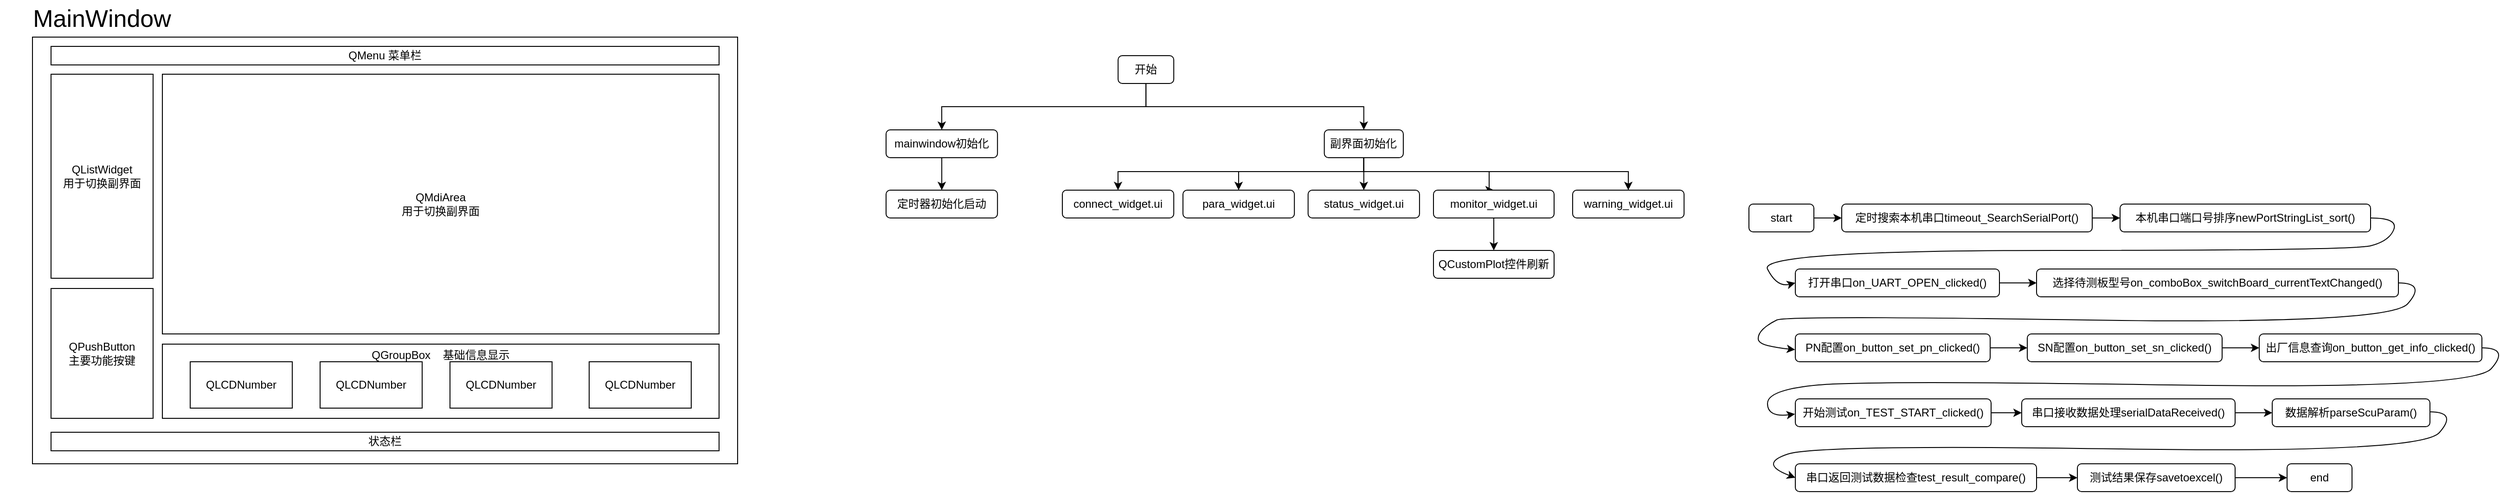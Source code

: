 <mxfile version="28.0.7">
  <diagram name="第 1 页" id="NeOZQ0dyBE4NOlgX1TNu">
    <mxGraphModel dx="1019" dy="531" grid="1" gridSize="10" guides="1" tooltips="1" connect="1" arrows="1" fold="1" page="1" pageScale="1" pageWidth="5000" pageHeight="5000" math="0" shadow="0">
      <root>
        <mxCell id="0" />
        <mxCell id="1" parent="0" />
        <mxCell id="uWLSrax9oehgRug97Yif-1" value="" style="rounded=0;whiteSpace=wrap;html=1;" vertex="1" parent="1">
          <mxGeometry x="110" y="70" width="760" height="460" as="geometry" />
        </mxCell>
        <mxCell id="uWLSrax9oehgRug97Yif-3" value="&lt;font style=&quot;font-size: 26px;&quot;&gt;MainWindow&lt;/font&gt;" style="text;html=1;align=center;verticalAlign=middle;whiteSpace=wrap;rounded=0;" vertex="1" parent="1">
          <mxGeometry x="75" y="30" width="220" height="40" as="geometry" />
        </mxCell>
        <mxCell id="uWLSrax9oehgRug97Yif-4" value="QListWidget&lt;br&gt;用于切换副界面" style="rounded=0;whiteSpace=wrap;html=1;" vertex="1" parent="1">
          <mxGeometry x="130" y="110" width="110" height="220" as="geometry" />
        </mxCell>
        <mxCell id="uWLSrax9oehgRug97Yif-5" value="状态栏" style="rounded=0;whiteSpace=wrap;html=1;" vertex="1" parent="1">
          <mxGeometry x="130" y="496" width="720" height="20" as="geometry" />
        </mxCell>
        <mxCell id="uWLSrax9oehgRug97Yif-6" value="QPushButton&lt;br&gt;主要功能按键" style="rounded=0;whiteSpace=wrap;html=1;" vertex="1" parent="1">
          <mxGeometry x="130" y="341" width="110" height="140" as="geometry" />
        </mxCell>
        <mxCell id="uWLSrax9oehgRug97Yif-7" value="QGroupBox&amp;nbsp; &amp;nbsp; 基础信息显示&lt;br&gt;&lt;br&gt;&lt;br&gt;&lt;br&gt;&lt;div&gt;&lt;br&gt;&lt;/div&gt;" style="rounded=0;whiteSpace=wrap;html=1;" vertex="1" parent="1">
          <mxGeometry x="250" y="401" width="600" height="80" as="geometry" />
        </mxCell>
        <mxCell id="uWLSrax9oehgRug97Yif-8" value="QLCDNumber" style="rounded=0;whiteSpace=wrap;html=1;" vertex="1" parent="1">
          <mxGeometry x="280" y="420" width="110" height="50" as="geometry" />
        </mxCell>
        <mxCell id="uWLSrax9oehgRug97Yif-9" value="QLCDNumber" style="rounded=0;whiteSpace=wrap;html=1;" vertex="1" parent="1">
          <mxGeometry x="420" y="420" width="110" height="50" as="geometry" />
        </mxCell>
        <mxCell id="uWLSrax9oehgRug97Yif-10" value="QLCDNumber" style="rounded=0;whiteSpace=wrap;html=1;" vertex="1" parent="1">
          <mxGeometry x="560" y="420" width="110" height="50" as="geometry" />
        </mxCell>
        <mxCell id="uWLSrax9oehgRug97Yif-11" value="QLCDNumber" style="rounded=0;whiteSpace=wrap;html=1;" vertex="1" parent="1">
          <mxGeometry x="710" y="420" width="110" height="50" as="geometry" />
        </mxCell>
        <mxCell id="uWLSrax9oehgRug97Yif-12" value="QMdiArea&lt;br&gt;用于切换副界面" style="rounded=0;whiteSpace=wrap;html=1;" vertex="1" parent="1">
          <mxGeometry x="250" y="110" width="600" height="280" as="geometry" />
        </mxCell>
        <mxCell id="uWLSrax9oehgRug97Yif-13" value="QMenu 菜单栏" style="rounded=0;whiteSpace=wrap;html=1;" vertex="1" parent="1">
          <mxGeometry x="130" y="80" width="720" height="20" as="geometry" />
        </mxCell>
        <mxCell id="uWLSrax9oehgRug97Yif-89" style="edgeStyle=orthogonalEdgeStyle;rounded=0;orthogonalLoop=1;jettySize=auto;html=1;exitX=0.5;exitY=1;exitDx=0;exitDy=0;entryX=0.5;entryY=0;entryDx=0;entryDy=0;" edge="1" parent="1" source="uWLSrax9oehgRug97Yif-18" target="uWLSrax9oehgRug97Yif-86">
          <mxGeometry relative="1" as="geometry" />
        </mxCell>
        <mxCell id="uWLSrax9oehgRug97Yif-90" style="edgeStyle=orthogonalEdgeStyle;rounded=0;orthogonalLoop=1;jettySize=auto;html=1;exitX=0.5;exitY=1;exitDx=0;exitDy=0;entryX=0.5;entryY=0;entryDx=0;entryDy=0;" edge="1" parent="1" source="uWLSrax9oehgRug97Yif-18" target="uWLSrax9oehgRug97Yif-25">
          <mxGeometry relative="1" as="geometry" />
        </mxCell>
        <mxCell id="uWLSrax9oehgRug97Yif-18" value="开始" style="rounded=1;whiteSpace=wrap;html=1;" vertex="1" parent="1">
          <mxGeometry x="1280.09" y="90" width="60" height="30" as="geometry" />
        </mxCell>
        <mxCell id="uWLSrax9oehgRug97Yif-91" style="edgeStyle=orthogonalEdgeStyle;rounded=0;orthogonalLoop=1;jettySize=auto;html=1;exitX=0.5;exitY=1;exitDx=0;exitDy=0;" edge="1" parent="1" source="uWLSrax9oehgRug97Yif-25" target="uWLSrax9oehgRug97Yif-74">
          <mxGeometry relative="1" as="geometry">
            <Array as="points">
              <mxPoint x="1545" y="215" />
              <mxPoint x="1280" y="215" />
            </Array>
          </mxGeometry>
        </mxCell>
        <mxCell id="uWLSrax9oehgRug97Yif-92" style="edgeStyle=orthogonalEdgeStyle;rounded=0;orthogonalLoop=1;jettySize=auto;html=1;exitX=0.5;exitY=1;exitDx=0;exitDy=0;" edge="1" parent="1" source="uWLSrax9oehgRug97Yif-25" target="uWLSrax9oehgRug97Yif-78">
          <mxGeometry relative="1" as="geometry">
            <Array as="points">
              <mxPoint x="1545" y="215" />
              <mxPoint x="1830" y="215" />
            </Array>
          </mxGeometry>
        </mxCell>
        <mxCell id="uWLSrax9oehgRug97Yif-93" style="edgeStyle=orthogonalEdgeStyle;rounded=0;orthogonalLoop=1;jettySize=auto;html=1;exitX=0.5;exitY=1;exitDx=0;exitDy=0;" edge="1" parent="1" source="uWLSrax9oehgRug97Yif-25" target="uWLSrax9oehgRug97Yif-75">
          <mxGeometry relative="1" as="geometry">
            <Array as="points">
              <mxPoint x="1545" y="215" />
              <mxPoint x="1410" y="215" />
            </Array>
          </mxGeometry>
        </mxCell>
        <mxCell id="uWLSrax9oehgRug97Yif-94" style="edgeStyle=orthogonalEdgeStyle;rounded=0;orthogonalLoop=1;jettySize=auto;html=1;exitX=0.5;exitY=1;exitDx=0;exitDy=0;entryX=0.5;entryY=0;entryDx=0;entryDy=0;" edge="1" parent="1" source="uWLSrax9oehgRug97Yif-25" target="uWLSrax9oehgRug97Yif-77">
          <mxGeometry relative="1" as="geometry">
            <Array as="points">
              <mxPoint x="1545" y="215" />
              <mxPoint x="1680" y="215" />
            </Array>
          </mxGeometry>
        </mxCell>
        <mxCell id="uWLSrax9oehgRug97Yif-95" style="edgeStyle=orthogonalEdgeStyle;rounded=0;orthogonalLoop=1;jettySize=auto;html=1;exitX=0.5;exitY=1;exitDx=0;exitDy=0;entryX=0.5;entryY=0;entryDx=0;entryDy=0;" edge="1" parent="1" source="uWLSrax9oehgRug97Yif-25" target="uWLSrax9oehgRug97Yif-76">
          <mxGeometry relative="1" as="geometry" />
        </mxCell>
        <mxCell id="uWLSrax9oehgRug97Yif-25" value="副界面初始化" style="rounded=1;whiteSpace=wrap;html=1;" vertex="1" parent="1">
          <mxGeometry x="1502.34" y="170" width="85.14" height="30" as="geometry" />
        </mxCell>
        <mxCell id="uWLSrax9oehgRug97Yif-46" value="" style="edgeStyle=orthogonalEdgeStyle;rounded=0;orthogonalLoop=1;jettySize=auto;html=1;" edge="1" parent="1" source="uWLSrax9oehgRug97Yif-47" target="uWLSrax9oehgRug97Yif-49">
          <mxGeometry relative="1" as="geometry" />
        </mxCell>
        <mxCell id="uWLSrax9oehgRug97Yif-47" value="start" style="rounded=1;whiteSpace=wrap;html=1;" vertex="1" parent="1">
          <mxGeometry x="1960" y="250" width="70" height="30" as="geometry" />
        </mxCell>
        <mxCell id="uWLSrax9oehgRug97Yif-48" style="edgeStyle=orthogonalEdgeStyle;rounded=0;orthogonalLoop=1;jettySize=auto;html=1;exitX=1;exitY=0.5;exitDx=0;exitDy=0;entryX=0;entryY=0.5;entryDx=0;entryDy=0;" edge="1" parent="1" source="uWLSrax9oehgRug97Yif-49" target="uWLSrax9oehgRug97Yif-50">
          <mxGeometry relative="1" as="geometry" />
        </mxCell>
        <mxCell id="uWLSrax9oehgRug97Yif-49" value="定时搜索本机串口timeout_SearchSerialPort()" style="rounded=1;whiteSpace=wrap;html=1;" vertex="1" parent="1">
          <mxGeometry x="2060" y="250" width="270" height="30" as="geometry" />
        </mxCell>
        <mxCell id="uWLSrax9oehgRug97Yif-50" value="本机串口端口号排序newPortStringList_sort()" style="rounded=1;whiteSpace=wrap;html=1;" vertex="1" parent="1">
          <mxGeometry x="2360" y="250" width="270" height="30" as="geometry" />
        </mxCell>
        <mxCell id="uWLSrax9oehgRug97Yif-51" style="edgeStyle=orthogonalEdgeStyle;rounded=0;orthogonalLoop=1;jettySize=auto;html=1;exitX=1;exitY=0.5;exitDx=0;exitDy=0;entryX=0;entryY=0.5;entryDx=0;entryDy=0;" edge="1" parent="1" source="uWLSrax9oehgRug97Yif-52" target="uWLSrax9oehgRug97Yif-54">
          <mxGeometry relative="1" as="geometry" />
        </mxCell>
        <mxCell id="uWLSrax9oehgRug97Yif-52" value="打开串口on_UART_OPEN_clicked()" style="rounded=1;whiteSpace=wrap;html=1;" vertex="1" parent="1">
          <mxGeometry x="2010" y="320" width="220" height="30" as="geometry" />
        </mxCell>
        <mxCell id="uWLSrax9oehgRug97Yif-53" value="" style="curved=1;endArrow=classic;html=1;rounded=0;exitX=1;exitY=0.5;exitDx=0;exitDy=0;entryX=0;entryY=0.5;entryDx=0;entryDy=0;" edge="1" parent="1" source="uWLSrax9oehgRug97Yif-50" target="uWLSrax9oehgRug97Yif-52">
          <mxGeometry width="50" height="50" relative="1" as="geometry">
            <mxPoint x="2630" y="270" as="sourcePoint" />
            <mxPoint x="1960" y="320" as="targetPoint" />
            <Array as="points">
              <mxPoint x="2660" y="265" />
              <mxPoint x="2650" y="290" />
              <mxPoint x="2610" y="300" />
              <mxPoint x="1970" y="300" />
              <mxPoint x="1990" y="340" />
            </Array>
          </mxGeometry>
        </mxCell>
        <mxCell id="uWLSrax9oehgRug97Yif-54" value="选择待测板型号on_comboBox_switchBoard_currentTextChanged()" style="rounded=1;whiteSpace=wrap;html=1;" vertex="1" parent="1">
          <mxGeometry x="2270" y="320" width="390" height="30" as="geometry" />
        </mxCell>
        <mxCell id="uWLSrax9oehgRug97Yif-55" style="edgeStyle=orthogonalEdgeStyle;rounded=0;orthogonalLoop=1;jettySize=auto;html=1;exitX=1;exitY=0.5;exitDx=0;exitDy=0;entryX=0;entryY=0.5;entryDx=0;entryDy=0;" edge="1" parent="1" source="uWLSrax9oehgRug97Yif-56" target="uWLSrax9oehgRug97Yif-58">
          <mxGeometry relative="1" as="geometry" />
        </mxCell>
        <mxCell id="uWLSrax9oehgRug97Yif-56" value="PN配置on_button_set_pn_clicked()" style="rounded=1;whiteSpace=wrap;html=1;" vertex="1" parent="1">
          <mxGeometry x="2010" y="390" width="210" height="30" as="geometry" />
        </mxCell>
        <mxCell id="uWLSrax9oehgRug97Yif-57" style="edgeStyle=orthogonalEdgeStyle;rounded=0;orthogonalLoop=1;jettySize=auto;html=1;exitX=1;exitY=0.5;exitDx=0;exitDy=0;entryX=0;entryY=0.5;entryDx=0;entryDy=0;" edge="1" parent="1" source="uWLSrax9oehgRug97Yif-58" target="uWLSrax9oehgRug97Yif-59">
          <mxGeometry relative="1" as="geometry" />
        </mxCell>
        <mxCell id="uWLSrax9oehgRug97Yif-58" value="SN配置on_button_set_sn_clicked()" style="rounded=1;whiteSpace=wrap;html=1;" vertex="1" parent="1">
          <mxGeometry x="2260" y="390" width="210" height="30" as="geometry" />
        </mxCell>
        <mxCell id="uWLSrax9oehgRug97Yif-59" value="出厂信息查询on_button_get_info_clicked()" style="rounded=1;whiteSpace=wrap;html=1;" vertex="1" parent="1">
          <mxGeometry x="2510" y="390" width="240" height="30" as="geometry" />
        </mxCell>
        <mxCell id="uWLSrax9oehgRug97Yif-60" value="" style="curved=1;endArrow=classic;html=1;rounded=0;exitX=1;exitY=0.5;exitDx=0;exitDy=0;entryX=-0.001;entryY=0.565;entryDx=0;entryDy=0;entryPerimeter=0;" edge="1" parent="1" target="uWLSrax9oehgRug97Yif-56">
          <mxGeometry width="50" height="50" relative="1" as="geometry">
            <mxPoint x="2660" y="335" as="sourcePoint" />
            <mxPoint x="1970" y="410" as="targetPoint" />
            <Array as="points">
              <mxPoint x="2690" y="335" />
              <mxPoint x="2650" y="380" />
              <mxPoint x="2000" y="370" />
              <mxPoint x="1980" y="380" />
              <mxPoint x="1970" y="390" />
              <mxPoint x="1970" y="400" />
              <mxPoint x="1990" y="405" />
            </Array>
          </mxGeometry>
        </mxCell>
        <mxCell id="uWLSrax9oehgRug97Yif-61" style="edgeStyle=orthogonalEdgeStyle;rounded=0;orthogonalLoop=1;jettySize=auto;html=1;exitX=1;exitY=0.5;exitDx=0;exitDy=0;entryX=0;entryY=0.5;entryDx=0;entryDy=0;" edge="1" parent="1" source="uWLSrax9oehgRug97Yif-62" target="uWLSrax9oehgRug97Yif-64">
          <mxGeometry relative="1" as="geometry" />
        </mxCell>
        <mxCell id="uWLSrax9oehgRug97Yif-62" value="串口接收数据处理serialDataReceived()" style="rounded=1;whiteSpace=wrap;html=1;" vertex="1" parent="1">
          <mxGeometry x="2254" y="460" width="230" height="30" as="geometry" />
        </mxCell>
        <mxCell id="uWLSrax9oehgRug97Yif-63" value="" style="curved=1;endArrow=classic;html=1;rounded=0;exitX=1;exitY=0.5;exitDx=0;exitDy=0;entryX=-0.002;entryY=0.547;entryDx=0;entryDy=0;entryPerimeter=0;" edge="1" parent="1" target="uWLSrax9oehgRug97Yif-66">
          <mxGeometry width="50" height="50" relative="1" as="geometry">
            <mxPoint x="2750" y="405" as="sourcePoint" />
            <mxPoint x="2010" y="480" as="targetPoint" />
            <Array as="points">
              <mxPoint x="2780" y="405" />
              <mxPoint x="2740" y="450" />
              <mxPoint x="2090" y="440" />
              <mxPoint x="1980" y="450" />
              <mxPoint x="1980" y="480" />
            </Array>
          </mxGeometry>
        </mxCell>
        <mxCell id="uWLSrax9oehgRug97Yif-64" value="数据解析parseScuParam()" style="rounded=1;whiteSpace=wrap;html=1;" vertex="1" parent="1">
          <mxGeometry x="2524" y="460" width="170" height="30" as="geometry" />
        </mxCell>
        <mxCell id="uWLSrax9oehgRug97Yif-65" style="edgeStyle=orthogonalEdgeStyle;rounded=0;orthogonalLoop=1;jettySize=auto;html=1;exitX=1;exitY=0.5;exitDx=0;exitDy=0;entryX=0;entryY=0.5;entryDx=0;entryDy=0;" edge="1" parent="1" source="uWLSrax9oehgRug97Yif-66" target="uWLSrax9oehgRug97Yif-62">
          <mxGeometry relative="1" as="geometry" />
        </mxCell>
        <mxCell id="uWLSrax9oehgRug97Yif-66" value="开始测试on_TEST_START_clicked()" style="rounded=1;whiteSpace=wrap;html=1;" vertex="1" parent="1">
          <mxGeometry x="2010" y="460" width="211" height="30" as="geometry" />
        </mxCell>
        <mxCell id="uWLSrax9oehgRug97Yif-67" style="edgeStyle=orthogonalEdgeStyle;rounded=0;orthogonalLoop=1;jettySize=auto;html=1;exitX=1;exitY=0.5;exitDx=0;exitDy=0;entryX=0;entryY=0.5;entryDx=0;entryDy=0;" edge="1" parent="1" source="uWLSrax9oehgRug97Yif-68" target="uWLSrax9oehgRug97Yif-71">
          <mxGeometry relative="1" as="geometry" />
        </mxCell>
        <mxCell id="uWLSrax9oehgRug97Yif-68" value="串口返回测试数据检查test_result_compare()" style="rounded=1;whiteSpace=wrap;html=1;" vertex="1" parent="1">
          <mxGeometry x="2010" y="530" width="260" height="30" as="geometry" />
        </mxCell>
        <mxCell id="uWLSrax9oehgRug97Yif-69" value="" style="curved=1;endArrow=classic;html=1;rounded=0;exitX=1;exitY=0.5;exitDx=0;exitDy=0;entryX=0;entryY=0.5;entryDx=0;entryDy=0;" edge="1" parent="1" target="uWLSrax9oehgRug97Yif-68">
          <mxGeometry width="50" height="50" relative="1" as="geometry">
            <mxPoint x="2694" y="474" as="sourcePoint" />
            <mxPoint x="1954" y="545" as="targetPoint" />
            <Array as="points">
              <mxPoint x="2724" y="474" />
              <mxPoint x="2684" y="519" />
              <mxPoint x="2034" y="509" />
              <mxPoint x="1970" y="530" />
            </Array>
          </mxGeometry>
        </mxCell>
        <mxCell id="uWLSrax9oehgRug97Yif-70" style="edgeStyle=orthogonalEdgeStyle;rounded=0;orthogonalLoop=1;jettySize=auto;html=1;exitX=1;exitY=0.5;exitDx=0;exitDy=0;entryX=0;entryY=0.5;entryDx=0;entryDy=0;" edge="1" parent="1" source="uWLSrax9oehgRug97Yif-71" target="uWLSrax9oehgRug97Yif-72">
          <mxGeometry relative="1" as="geometry" />
        </mxCell>
        <mxCell id="uWLSrax9oehgRug97Yif-71" value="测试结果保存savetoexcel()" style="rounded=1;whiteSpace=wrap;html=1;" vertex="1" parent="1">
          <mxGeometry x="2314" y="530" width="170" height="30" as="geometry" />
        </mxCell>
        <mxCell id="uWLSrax9oehgRug97Yif-72" value="end" style="rounded=1;whiteSpace=wrap;html=1;" vertex="1" parent="1">
          <mxGeometry x="2540" y="530" width="70" height="30" as="geometry" />
        </mxCell>
        <mxCell id="uWLSrax9oehgRug97Yif-74" value="connect_widget.ui" style="rounded=1;whiteSpace=wrap;html=1;" vertex="1" parent="1">
          <mxGeometry x="1220" y="235" width="120.09" height="30" as="geometry" />
        </mxCell>
        <mxCell id="uWLSrax9oehgRug97Yif-75" value="para_widget.ui" style="rounded=1;whiteSpace=wrap;html=1;" vertex="1" parent="1">
          <mxGeometry x="1350" y="235" width="120.09" height="30" as="geometry" />
        </mxCell>
        <mxCell id="uWLSrax9oehgRug97Yif-76" value="status_widget.ui" style="rounded=1;whiteSpace=wrap;html=1;" vertex="1" parent="1">
          <mxGeometry x="1484.86" y="235" width="120.09" height="30" as="geometry" />
        </mxCell>
        <mxCell id="uWLSrax9oehgRug97Yif-98" style="edgeStyle=orthogonalEdgeStyle;rounded=0;orthogonalLoop=1;jettySize=auto;html=1;exitX=0.5;exitY=1;exitDx=0;exitDy=0;entryX=0.5;entryY=0;entryDx=0;entryDy=0;" edge="1" parent="1" source="uWLSrax9oehgRug97Yif-77" target="uWLSrax9oehgRug97Yif-97">
          <mxGeometry relative="1" as="geometry" />
        </mxCell>
        <mxCell id="uWLSrax9oehgRug97Yif-77" value="monitor_widget.ui" style="rounded=1;whiteSpace=wrap;html=1;" vertex="1" parent="1">
          <mxGeometry x="1620" y="235" width="130" height="30" as="geometry" />
        </mxCell>
        <mxCell id="uWLSrax9oehgRug97Yif-78" value="warning_widget.ui" style="rounded=1;whiteSpace=wrap;html=1;" vertex="1" parent="1">
          <mxGeometry x="1770" y="235" width="120.09" height="30" as="geometry" />
        </mxCell>
        <mxCell id="uWLSrax9oehgRug97Yif-88" style="edgeStyle=orthogonalEdgeStyle;rounded=0;orthogonalLoop=1;jettySize=auto;html=1;exitX=0.5;exitY=1;exitDx=0;exitDy=0;entryX=0.5;entryY=0;entryDx=0;entryDy=0;" edge="1" parent="1" source="uWLSrax9oehgRug97Yif-86" target="uWLSrax9oehgRug97Yif-87">
          <mxGeometry relative="1" as="geometry" />
        </mxCell>
        <mxCell id="uWLSrax9oehgRug97Yif-86" value="mainwindow初始化" style="rounded=1;whiteSpace=wrap;html=1;" vertex="1" parent="1">
          <mxGeometry x="1030" y="170" width="120.09" height="30" as="geometry" />
        </mxCell>
        <mxCell id="uWLSrax9oehgRug97Yif-87" value="定时器初始化启动" style="rounded=1;whiteSpace=wrap;html=1;" vertex="1" parent="1">
          <mxGeometry x="1030" y="235" width="120.09" height="30" as="geometry" />
        </mxCell>
        <mxCell id="uWLSrax9oehgRug97Yif-97" value="QCustomPlot控件刷新" style="rounded=1;whiteSpace=wrap;html=1;" vertex="1" parent="1">
          <mxGeometry x="1620" y="300" width="130" height="30" as="geometry" />
        </mxCell>
      </root>
    </mxGraphModel>
  </diagram>
</mxfile>
